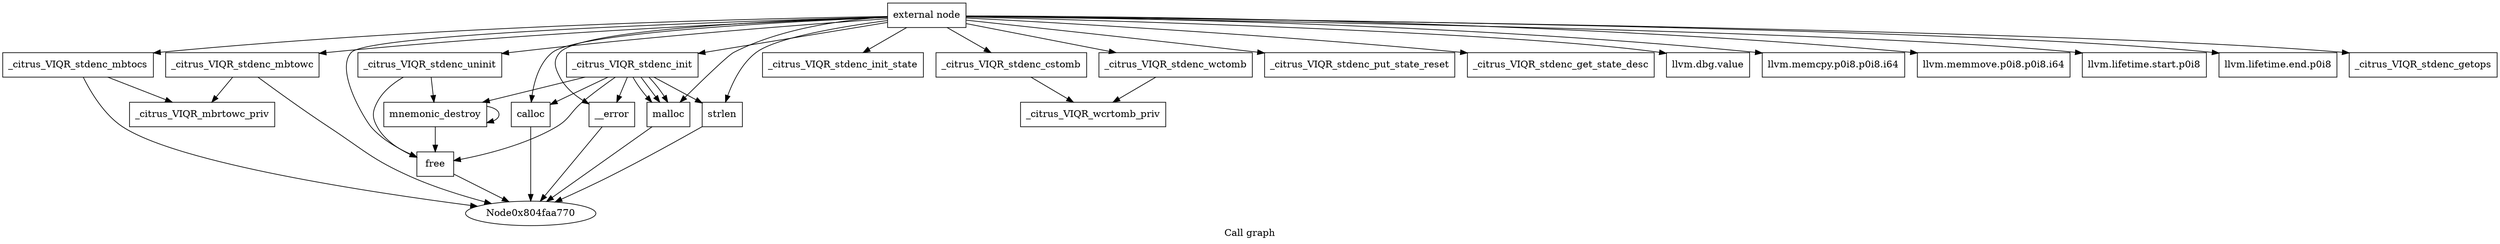 digraph "Call graph" {
	label="Call graph";

	Node0x804faa740 [shape=record,label="{external node}"];
	Node0x804faa740 -> Node0x804faa7d0;
	Node0x804faa740 -> Node0x804faaa70;
	Node0x804faa740 -> Node0x804faaad0;
	Node0x804faa740 -> Node0x804faab30;
	Node0x804faa740 -> Node0x804faabf0;
	Node0x804faa740 -> Node0x804faacb0;
	Node0x804faa740 -> Node0x804faad10;
	Node0x804faa740 -> Node0x804faad70;
	Node0x804faa740 -> Node0x804faadd0;
	Node0x804faa740 -> Node0x804faae30;
	Node0x804faa740 -> Node0x804faae90;
	Node0x804faa740 -> Node0x804faaef0;
	Node0x804faa740 -> Node0x804faaf50;
	Node0x804faa740 -> Node0x804faafb0;
	Node0x804faa740 -> Node0x804faaa10;
	Node0x804faa740 -> Node0x804faa830;
	Node0x804faa740 -> Node0x804faa890;
	Node0x804faa740 -> Node0x804faa8f0;
	Node0x804faa740 -> Node0x804faa950;
	Node0x804faa740 -> Node0x804fab010;
	Node0x804faa7d0 [shape=record,label="{_citrus_VIQR_stdenc_init}"];
	Node0x804faa7d0 -> Node0x804faa830;
	Node0x804faa7d0 -> Node0x804faa890;
	Node0x804faa7d0 -> Node0x804faa8f0;
	Node0x804faa7d0 -> Node0x804faa950;
	Node0x804faa7d0 -> Node0x804faa8f0;
	Node0x804faa7d0 -> Node0x804faa8f0;
	Node0x804faa7d0 -> Node0x804faa9b0;
	Node0x804faa7d0 -> Node0x804faaa10;
	Node0x804faaa70 [shape=record,label="{_citrus_VIQR_stdenc_uninit}"];
	Node0x804faaa70 -> Node0x804faa9b0;
	Node0x804faaa70 -> Node0x804faaa10;
	Node0x804faaad0 [shape=record,label="{_citrus_VIQR_stdenc_init_state}"];
	Node0x804faab30 [shape=record,label="{_citrus_VIQR_stdenc_mbtocs}"];
	Node0x804faab30 -> Node0x804faab90;
	Node0x804faab30 -> Node0x804faa770;
	Node0x804faabf0 [shape=record,label="{_citrus_VIQR_stdenc_cstomb}"];
	Node0x804faabf0 -> Node0x804faac50;
	Node0x804faacb0 [shape=record,label="{_citrus_VIQR_stdenc_mbtowc}"];
	Node0x804faacb0 -> Node0x804faab90;
	Node0x804faacb0 -> Node0x804faa770;
	Node0x804faad10 [shape=record,label="{_citrus_VIQR_stdenc_wctomb}"];
	Node0x804faad10 -> Node0x804faac50;
	Node0x804faad70 [shape=record,label="{_citrus_VIQR_stdenc_put_state_reset}"];
	Node0x804faadd0 [shape=record,label="{_citrus_VIQR_stdenc_get_state_desc}"];
	Node0x804faae30 [shape=record,label="{llvm.dbg.value}"];
	Node0x804faac50 [shape=record,label="{_citrus_VIQR_wcrtomb_priv}"];
	Node0x804faae90 [shape=record,label="{llvm.memcpy.p0i8.p0i8.i64}"];
	Node0x804faab90 [shape=record,label="{_citrus_VIQR_mbrtowc_priv}"];
	Node0x804faaef0 [shape=record,label="{llvm.memmove.p0i8.p0i8.i64}"];
	Node0x804faaf50 [shape=record,label="{llvm.lifetime.start.p0i8}"];
	Node0x804faafb0 [shape=record,label="{llvm.lifetime.end.p0i8}"];
	Node0x804faa9b0 [shape=record,label="{mnemonic_destroy}"];
	Node0x804faa9b0 -> Node0x804faa9b0;
	Node0x804faa9b0 -> Node0x804faaa10;
	Node0x804faaa10 [shape=record,label="{free}"];
	Node0x804faaa10 -> Node0x804faa770;
	Node0x804faa830 [shape=record,label="{calloc}"];
	Node0x804faa830 -> Node0x804faa770;
	Node0x804faa890 [shape=record,label="{__error}"];
	Node0x804faa890 -> Node0x804faa770;
	Node0x804faa8f0 [shape=record,label="{malloc}"];
	Node0x804faa8f0 -> Node0x804faa770;
	Node0x804faa950 [shape=record,label="{strlen}"];
	Node0x804faa950 -> Node0x804faa770;
	Node0x804fab010 [shape=record,label="{_citrus_VIQR_stdenc_getops}"];
}
